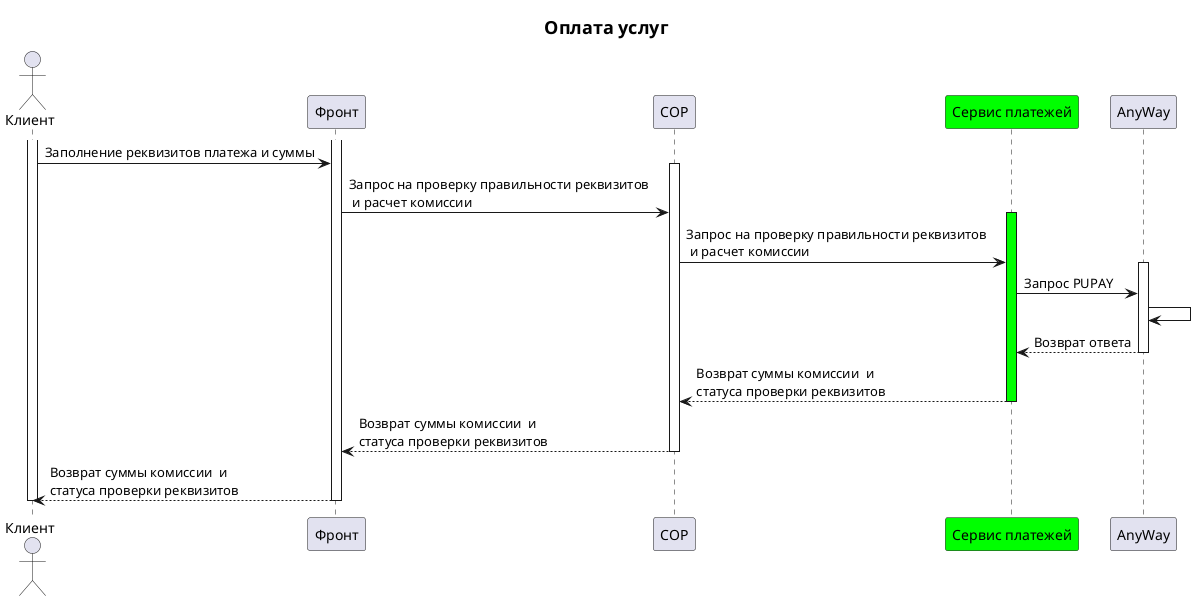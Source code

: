 @startuml
title = Оплата услуг 
actor "Клиент"              as Item1  order 10 
participant "Фронт"              as Item2  order 20 
participant "СОР"              as Item3  order 30 
participant "Сервис платежей"              as Item4  order 40 #00FF00
participant "AnyWay"              as Item5  order 50 
  activate Item1 
  activate Item2 
  Item1 -> Item2 : Заполнение реквизитов платежа и суммы 
  activate Item3 
  Item2 -> Item3 : Запрос на проверку правильности реквизитов \n и расчет комиссии
  activate Item4 #00FF00
  Item3 -> Item4 : Запрос на проверку правильности реквизитов \n и расчет комиссии
  activate Item5 
  Item4 -> Item5 : Запрос PUPAY
  Item5 -> Item5
  Item5 --> Item4 : Возврат ответа
  deactivate Item5
  Item4 --> Item3 : Возврат суммы комиссии  и \nстатуса проверки реквизитов
  deactivate Item4
  Item3 --> Item2 : Возврат суммы комиссии  и \nстатуса проверки реквизитов
  deactivate Item3
  Item2 --> Item1 : Возврат суммы комиссии  и \nстатуса проверки реквизитов
  deactivate Item2
  deactivate Item1
@enduml


